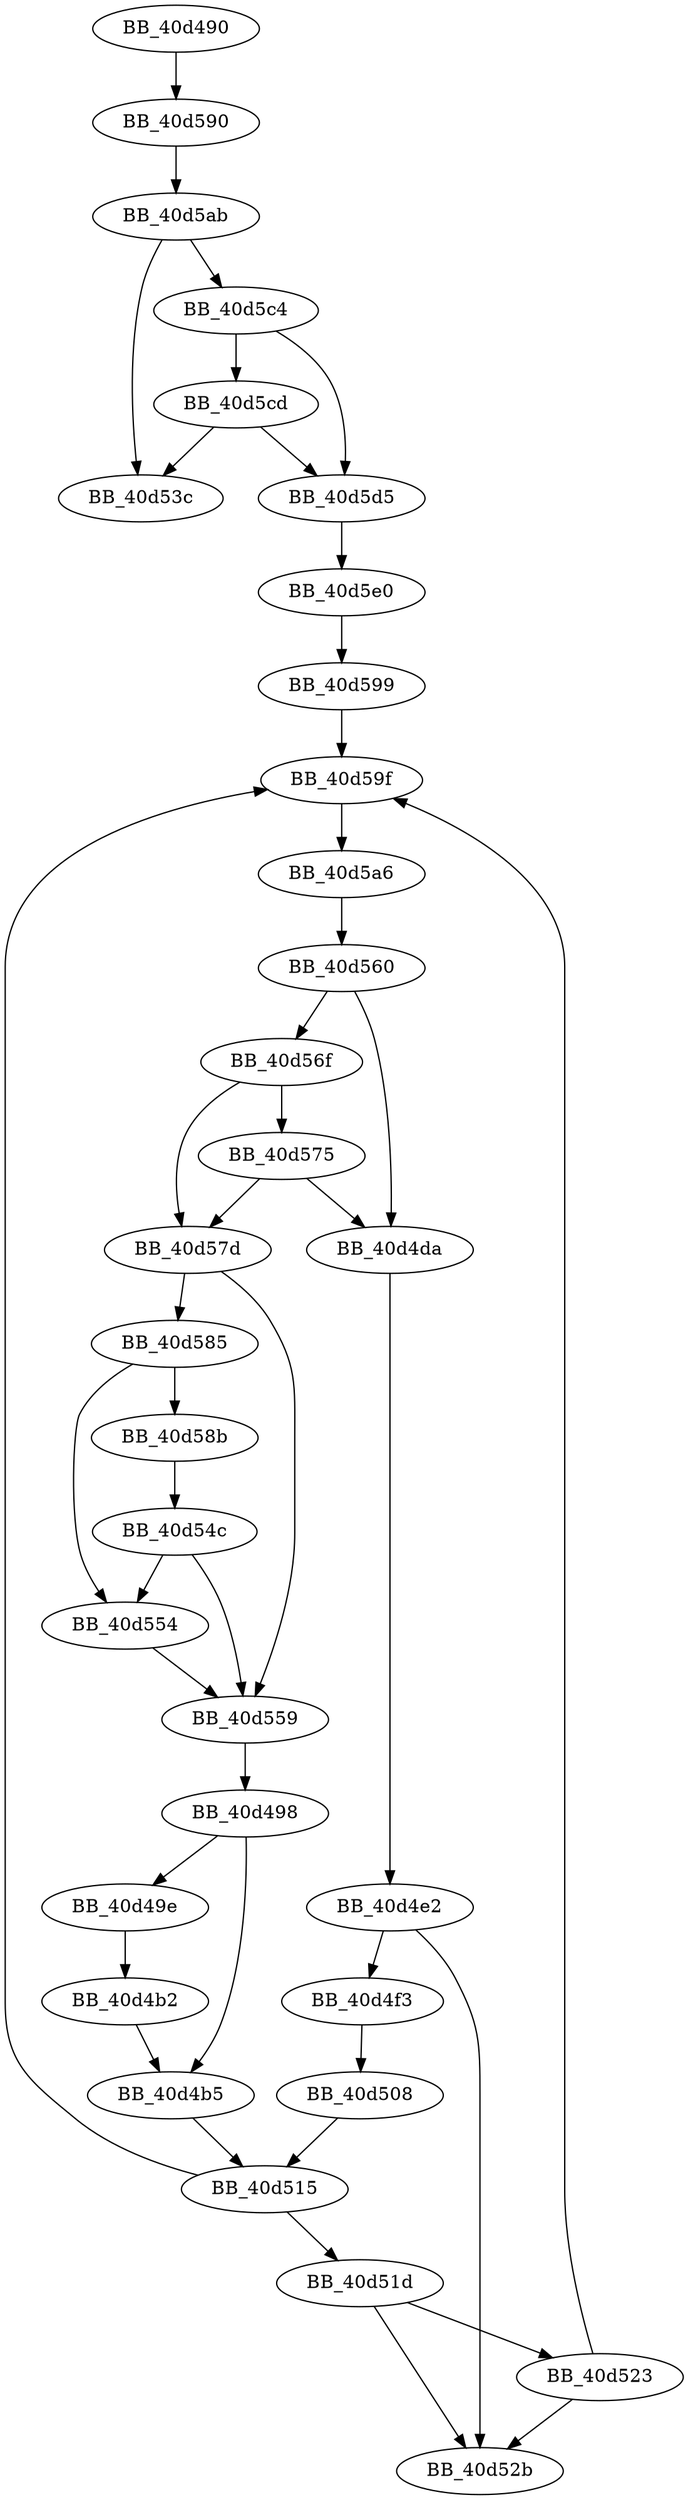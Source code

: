 DiGraph sub_40D490{
BB_40d490->BB_40d590
BB_40d498->BB_40d49e
BB_40d498->BB_40d4b5
BB_40d49e->BB_40d4b2
BB_40d4b2->BB_40d4b5
BB_40d4b5->BB_40d515
BB_40d4da->BB_40d4e2
BB_40d4e2->BB_40d4f3
BB_40d4e2->BB_40d52b
BB_40d4f3->BB_40d508
BB_40d508->BB_40d515
BB_40d515->BB_40d51d
BB_40d515->BB_40d59f
BB_40d51d->BB_40d523
BB_40d51d->BB_40d52b
BB_40d523->BB_40d52b
BB_40d523->BB_40d59f
BB_40d54c->BB_40d554
BB_40d54c->BB_40d559
BB_40d554->BB_40d559
BB_40d559->BB_40d498
BB_40d560->BB_40d4da
BB_40d560->BB_40d56f
BB_40d56f->BB_40d575
BB_40d56f->BB_40d57d
BB_40d575->BB_40d4da
BB_40d575->BB_40d57d
BB_40d57d->BB_40d559
BB_40d57d->BB_40d585
BB_40d585->BB_40d554
BB_40d585->BB_40d58b
BB_40d58b->BB_40d54c
BB_40d590->BB_40d5ab
BB_40d599->BB_40d59f
BB_40d59f->BB_40d5a6
BB_40d5a6->BB_40d560
BB_40d5ab->BB_40d53c
BB_40d5ab->BB_40d5c4
BB_40d5c4->BB_40d5cd
BB_40d5c4->BB_40d5d5
BB_40d5cd->BB_40d53c
BB_40d5cd->BB_40d5d5
BB_40d5d5->BB_40d5e0
BB_40d5e0->BB_40d599
}
